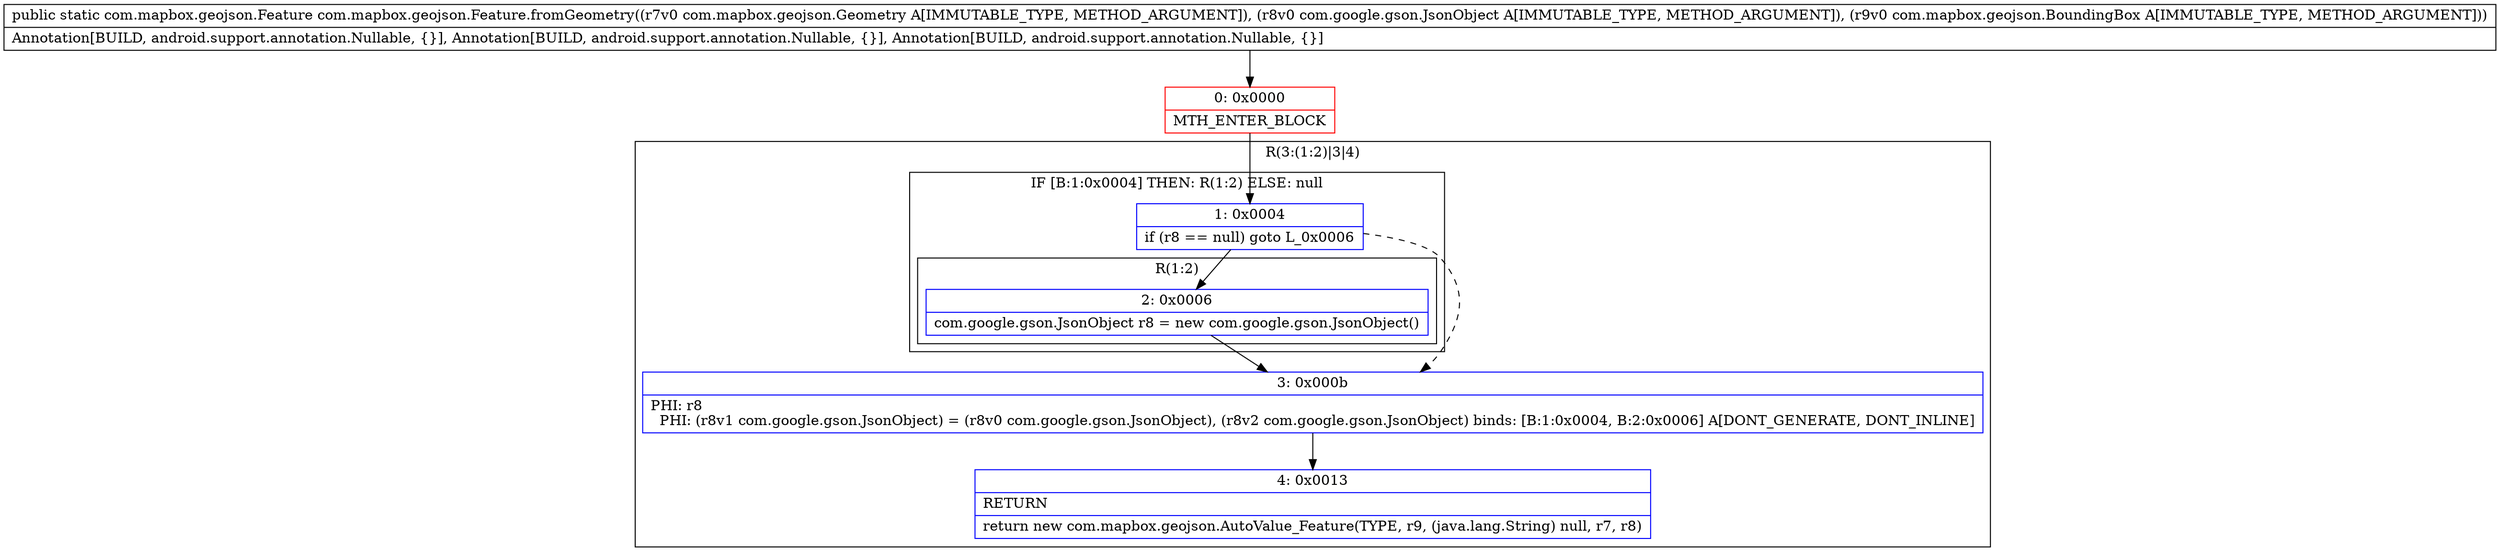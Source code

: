 digraph "CFG forcom.mapbox.geojson.Feature.fromGeometry(Lcom\/mapbox\/geojson\/Geometry;Lcom\/google\/gson\/JsonObject;Lcom\/mapbox\/geojson\/BoundingBox;)Lcom\/mapbox\/geojson\/Feature;" {
subgraph cluster_Region_1378335124 {
label = "R(3:(1:2)|3|4)";
node [shape=record,color=blue];
subgraph cluster_IfRegion_930687498 {
label = "IF [B:1:0x0004] THEN: R(1:2) ELSE: null";
node [shape=record,color=blue];
Node_1 [shape=record,label="{1\:\ 0x0004|if (r8 == null) goto L_0x0006\l}"];
subgraph cluster_Region_1448413500 {
label = "R(1:2)";
node [shape=record,color=blue];
Node_2 [shape=record,label="{2\:\ 0x0006|com.google.gson.JsonObject r8 = new com.google.gson.JsonObject()\l}"];
}
}
Node_3 [shape=record,label="{3\:\ 0x000b|PHI: r8 \l  PHI: (r8v1 com.google.gson.JsonObject) = (r8v0 com.google.gson.JsonObject), (r8v2 com.google.gson.JsonObject) binds: [B:1:0x0004, B:2:0x0006] A[DONT_GENERATE, DONT_INLINE]\l}"];
Node_4 [shape=record,label="{4\:\ 0x0013|RETURN\l|return new com.mapbox.geojson.AutoValue_Feature(TYPE, r9, (java.lang.String) null, r7, r8)\l}"];
}
Node_0 [shape=record,color=red,label="{0\:\ 0x0000|MTH_ENTER_BLOCK\l}"];
MethodNode[shape=record,label="{public static com.mapbox.geojson.Feature com.mapbox.geojson.Feature.fromGeometry((r7v0 com.mapbox.geojson.Geometry A[IMMUTABLE_TYPE, METHOD_ARGUMENT]), (r8v0 com.google.gson.JsonObject A[IMMUTABLE_TYPE, METHOD_ARGUMENT]), (r9v0 com.mapbox.geojson.BoundingBox A[IMMUTABLE_TYPE, METHOD_ARGUMENT]))  | Annotation[BUILD, android.support.annotation.Nullable, \{\}], Annotation[BUILD, android.support.annotation.Nullable, \{\}], Annotation[BUILD, android.support.annotation.Nullable, \{\}]\l}"];
MethodNode -> Node_0;
Node_1 -> Node_2;
Node_1 -> Node_3[style=dashed];
Node_2 -> Node_3;
Node_3 -> Node_4;
Node_0 -> Node_1;
}

